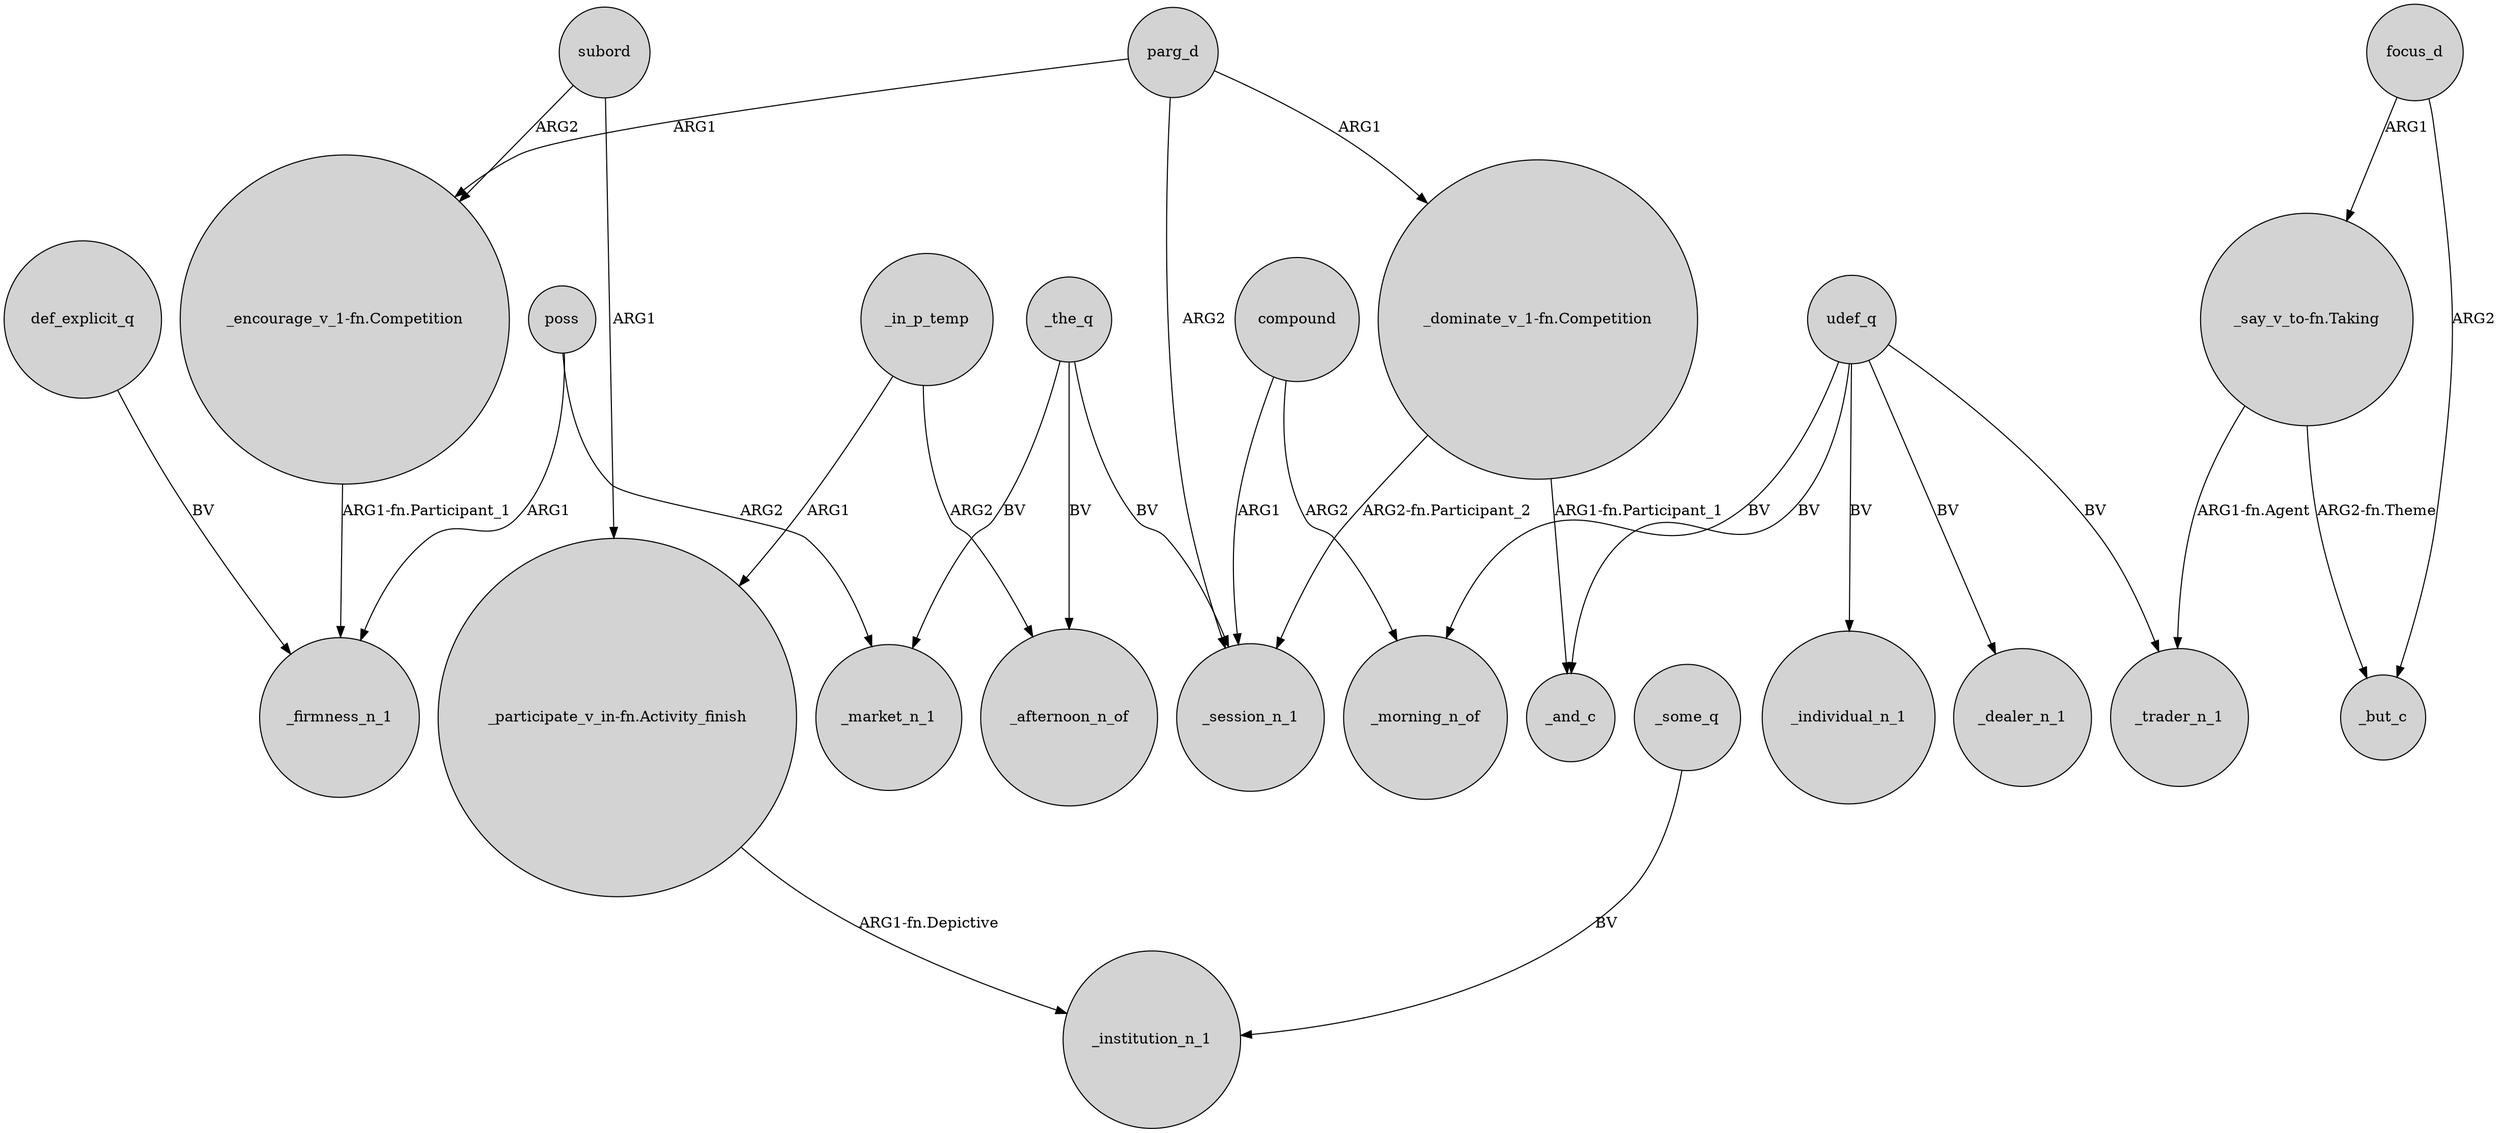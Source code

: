 digraph {
	node [shape=circle style=filled]
	compound -> _session_n_1 [label=ARG1]
	parg_d -> "_encourage_v_1-fn.Competition" [label=ARG1]
	subord -> "_encourage_v_1-fn.Competition" [label=ARG2]
	focus_d -> "_say_v_to-fn.Taking" [label=ARG1]
	_the_q -> _session_n_1 [label=BV]
	focus_d -> _but_c [label=ARG2]
	"_dominate_v_1-fn.Competition" -> _session_n_1 [label="ARG2-fn.Participant_2"]
	"_say_v_to-fn.Taking" -> _but_c [label="ARG2-fn.Theme"]
	_in_p_temp -> _afternoon_n_of [label=ARG2]
	subord -> "_participate_v_in-fn.Activity_finish" [label=ARG1]
	udef_q -> _and_c [label=BV]
	"_encourage_v_1-fn.Competition" -> _firmness_n_1 [label="ARG1-fn.Participant_1"]
	_the_q -> _market_n_1 [label=BV]
	"_participate_v_in-fn.Activity_finish" -> _institution_n_1 [label="ARG1-fn.Depictive"]
	udef_q -> _individual_n_1 [label=BV]
	udef_q -> _trader_n_1 [label=BV]
	parg_d -> _session_n_1 [label=ARG2]
	_the_q -> _afternoon_n_of [label=BV]
	udef_q -> _dealer_n_1 [label=BV]
	poss -> _firmness_n_1 [label=ARG1]
	_in_p_temp -> "_participate_v_in-fn.Activity_finish" [label=ARG1]
	def_explicit_q -> _firmness_n_1 [label=BV]
	compound -> _morning_n_of [label=ARG2]
	"_dominate_v_1-fn.Competition" -> _and_c [label="ARG1-fn.Participant_1"]
	poss -> _market_n_1 [label=ARG2]
	"_say_v_to-fn.Taking" -> _trader_n_1 [label="ARG1-fn.Agent"]
	parg_d -> "_dominate_v_1-fn.Competition" [label=ARG1]
	udef_q -> _morning_n_of [label=BV]
	_some_q -> _institution_n_1 [label=BV]
}
